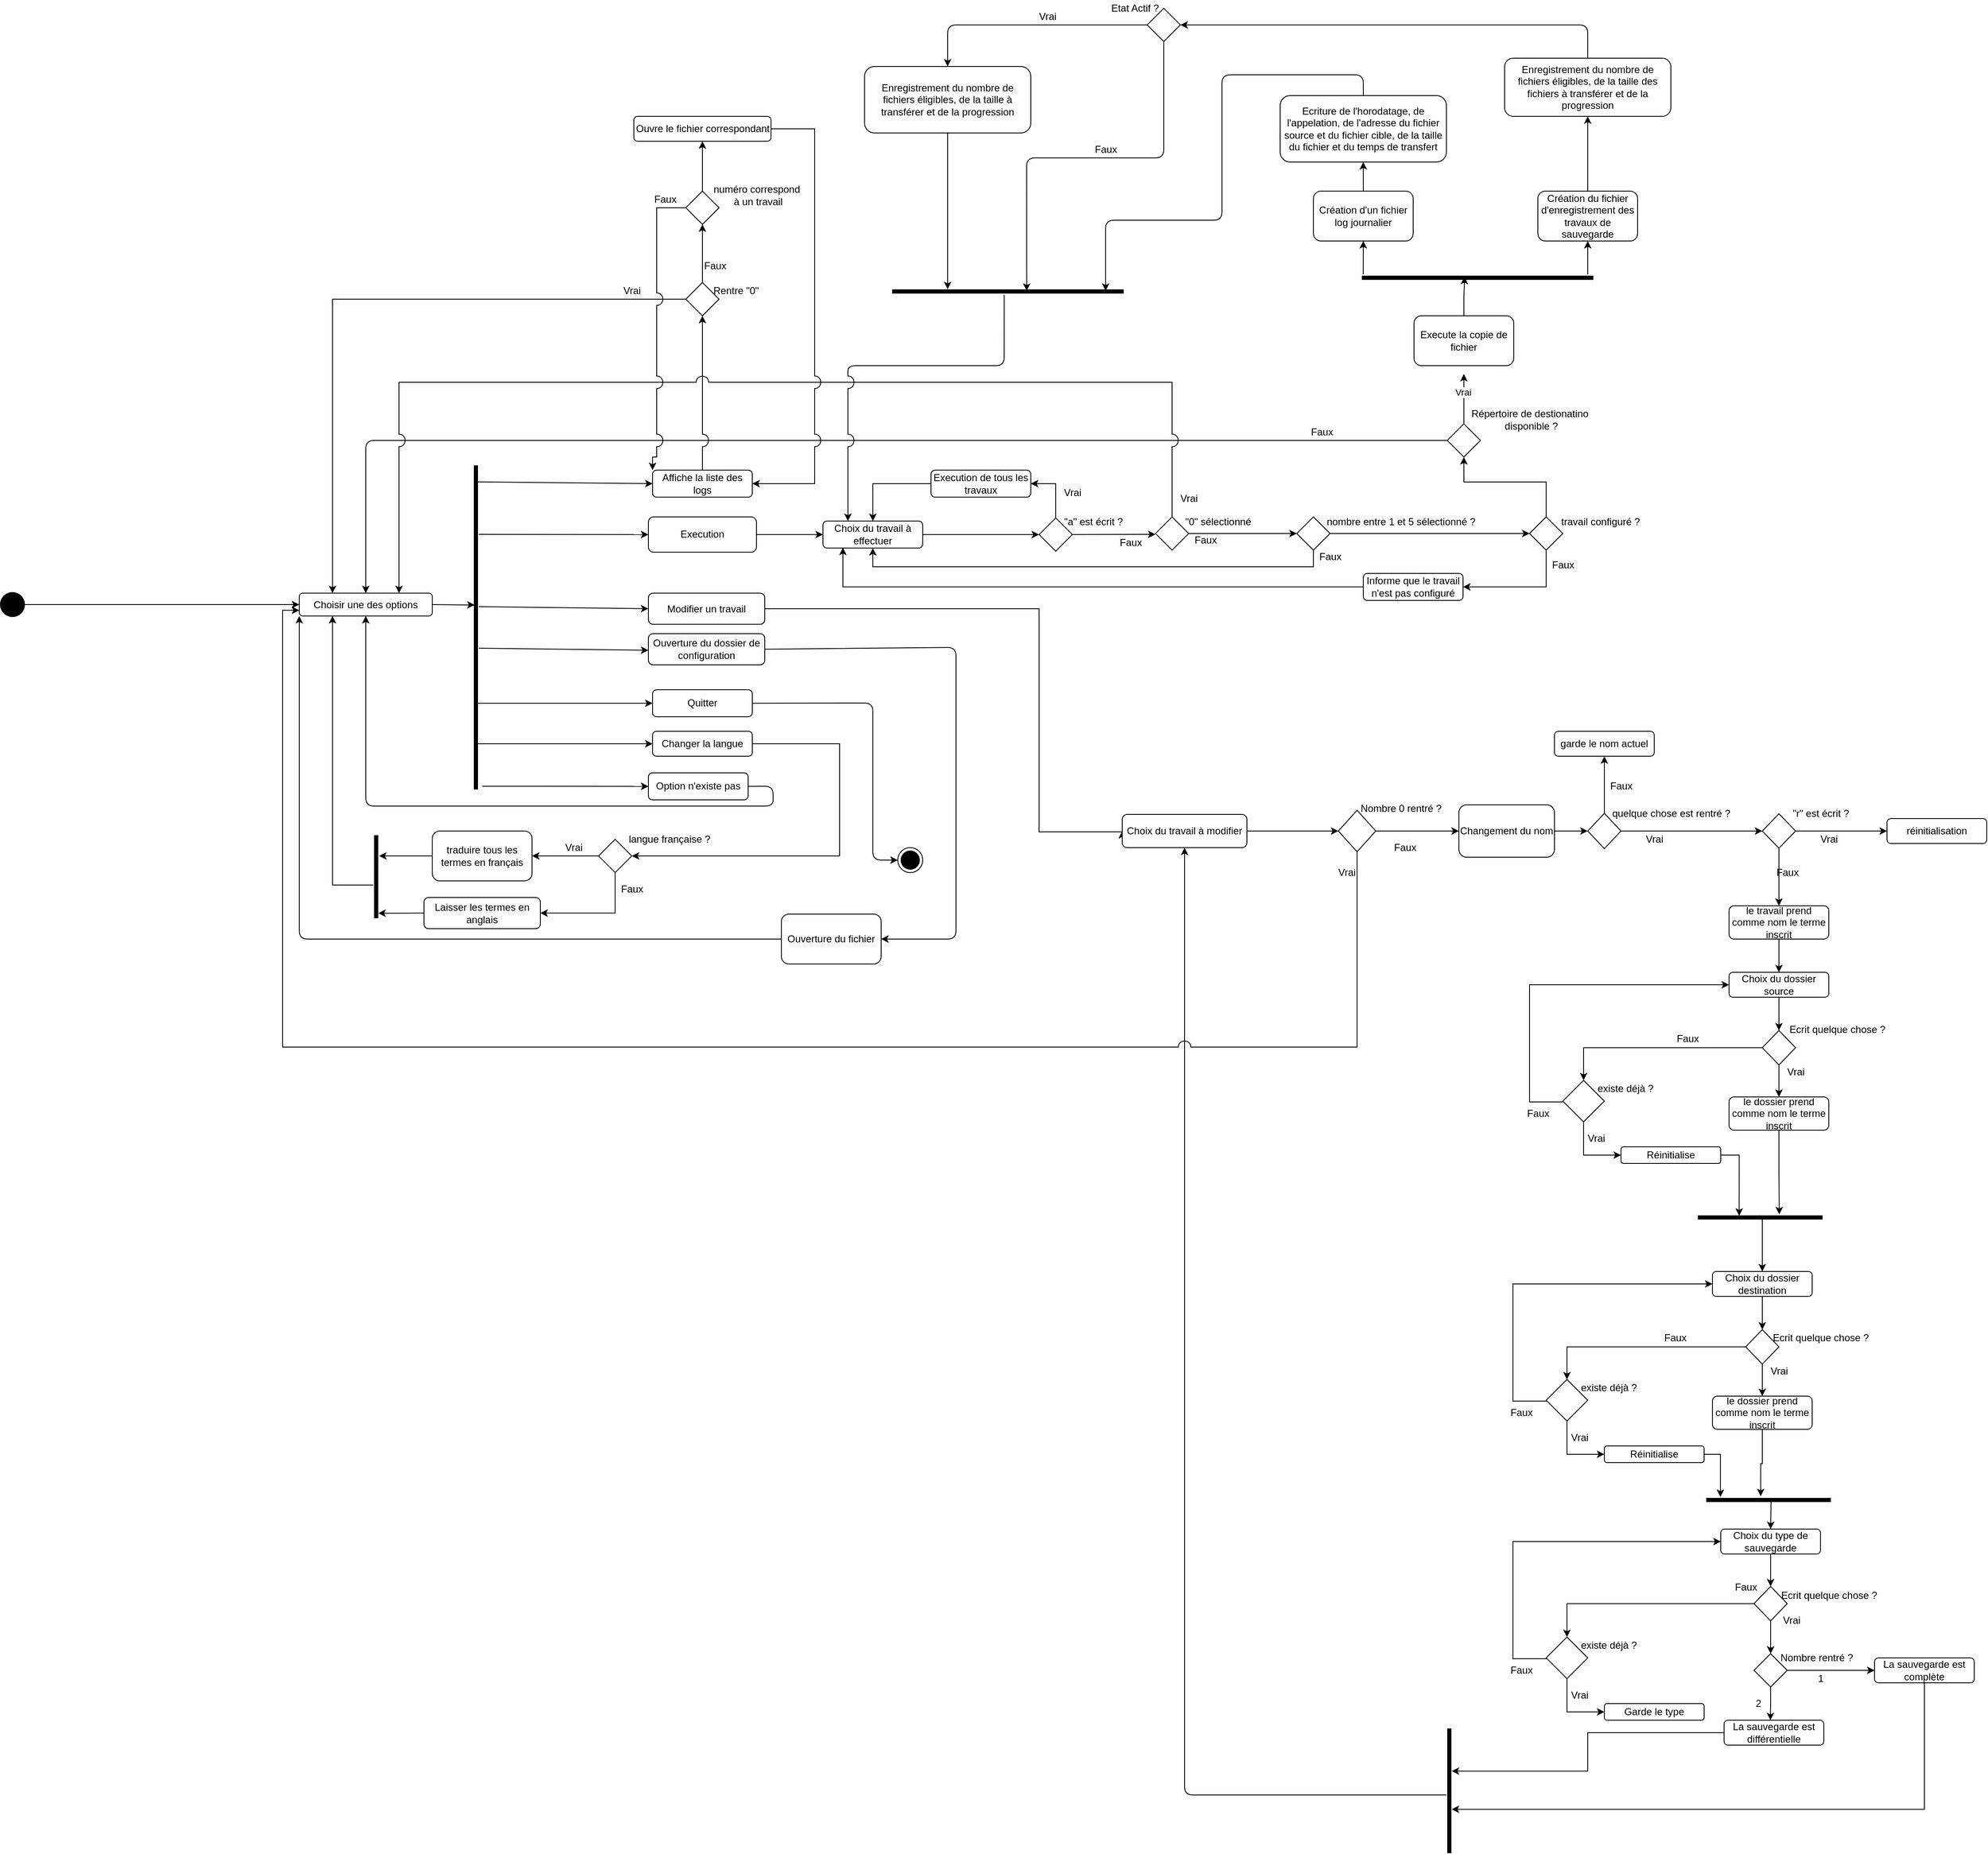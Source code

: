 <mxfile version="13.9.9" type="device"><diagram id="Pqqq1iRG-9QUSBHrZ13n" name="Page-1"><mxGraphModel dx="2249" dy="1983" grid="1" gridSize="10" guides="1" tooltips="1" connect="1" arrows="1" fold="1" page="1" pageScale="1" pageWidth="827" pageHeight="1169" math="0" shadow="0"><root><mxCell id="0"/><mxCell id="1" parent="0"/><mxCell id="pSCI7zslac95Q4Fa9Zxy-1" value="" style="ellipse;fillColor=#000000;strokeColor=none;" parent="1" vertex="1"><mxGeometry x="-540" y="632.5" width="30" height="30" as="geometry"/></mxCell><mxCell id="pSCI7zslac95Q4Fa9Zxy-10" value="" style="endArrow=classic;html=1;entryX=0;entryY=0.5;entryDx=0;entryDy=0;" parent="1" target="pSCI7zslac95Q4Fa9Zxy-12" edge="1"><mxGeometry width="50" height="50" relative="1" as="geometry"><mxPoint x="36" y="563" as="sourcePoint"/><mxPoint x="510" y="605" as="targetPoint"/></mxGeometry></mxCell><mxCell id="pSCI7zslac95Q4Fa9Zxy-11" value="" style="endArrow=classic;html=1;entryX=0;entryY=0.5;entryDx=0;entryDy=0;" parent="1" target="pSCI7zslac95Q4Fa9Zxy-14" edge="1"><mxGeometry width="50" height="50" relative="1" as="geometry"><mxPoint x="36" y="650" as="sourcePoint"/><mxPoint x="507" y="685" as="targetPoint"/></mxGeometry></mxCell><mxCell id="pSCI7zslac95Q4Fa9Zxy-12" value="Execution" style="rounded=1;whiteSpace=wrap;html=1;" parent="1" vertex="1"><mxGeometry x="240" y="542" width="130" height="42.5" as="geometry"/></mxCell><mxCell id="h0o9yH025k7sp3rtmuv4-20" style="edgeStyle=orthogonalEdgeStyle;rounded=0;orthogonalLoop=1;jettySize=auto;html=1;entryX=0;entryY=0.5;entryDx=0;entryDy=0;" parent="1" source="pSCI7zslac95Q4Fa9Zxy-14" target="pSCI7zslac95Q4Fa9Zxy-15" edge="1"><mxGeometry relative="1" as="geometry"><Array as="points"><mxPoint x="710" y="653"/><mxPoint x="710" y="921"/></Array></mxGeometry></mxCell><mxCell id="pSCI7zslac95Q4Fa9Zxy-14" value="Modifier un travail" style="rounded=1;whiteSpace=wrap;html=1;" parent="1" vertex="1"><mxGeometry x="240" y="633.75" width="140" height="37.5" as="geometry"/></mxCell><mxCell id="h0o9yH025k7sp3rtmuv4-125" style="edgeStyle=orthogonalEdgeStyle;rounded=0;orthogonalLoop=1;jettySize=auto;html=1;entryX=0;entryY=0.5;entryDx=0;entryDy=0;" parent="1" source="pSCI7zslac95Q4Fa9Zxy-15" target="h0o9yH025k7sp3rtmuv4-123" edge="1"><mxGeometry relative="1" as="geometry"/></mxCell><mxCell id="pSCI7zslac95Q4Fa9Zxy-15" value="Choix du travail à modifier" style="rounded=1;whiteSpace=wrap;html=1;" parent="1" vertex="1"><mxGeometry x="810" y="900" width="150" height="40" as="geometry"/></mxCell><mxCell id="pSCI7zslac95Q4Fa9Zxy-23" value="" style="rhombus;whiteSpace=wrap;html=1;" parent="1" vertex="1"><mxGeometry x="840" y="-70" width="40" height="40" as="geometry"/></mxCell><mxCell id="pSCI7zslac95Q4Fa9Zxy-25" value="Etat Actif ?" style="text;html=1;align=center;verticalAlign=middle;resizable=0;points=[];autosize=1;" parent="1" vertex="1"><mxGeometry x="790" y="-80" width="70" height="20" as="geometry"/></mxCell><mxCell id="pSCI7zslac95Q4Fa9Zxy-26" value="" style="endArrow=classic;html=1;exitX=0.5;exitY=1;exitDx=0;exitDy=0;entryX=0.352;entryY=0.419;entryDx=0;entryDy=0;entryPerimeter=0;" parent="1" source="pSCI7zslac95Q4Fa9Zxy-23" target="h0o9yH025k7sp3rtmuv4-165" edge="1"><mxGeometry width="50" height="50" relative="1" as="geometry"><mxPoint x="590" y="380" as="sourcePoint"/><mxPoint x="695" y="170" as="targetPoint"/><Array as="points"><mxPoint x="860" y="110"/><mxPoint x="695" y="110"/></Array></mxGeometry></mxCell><mxCell id="pSCI7zslac95Q4Fa9Zxy-28" value="Création du fichier d'enregistrement des travaux de sauvegarde" style="rounded=1;whiteSpace=wrap;html=1;" parent="1" vertex="1"><mxGeometry x="1310" y="150" width="120" height="60" as="geometry"/></mxCell><mxCell id="pSCI7zslac95Q4Fa9Zxy-32" value="Enregistrement du nombre de fichiers éligibles, de la taille des fichiers à transférer et de la progression" style="rounded=1;whiteSpace=wrap;html=1;" parent="1" vertex="1"><mxGeometry x="1270" y="-10" width="200" height="70" as="geometry"/></mxCell><mxCell id="pSCI7zslac95Q4Fa9Zxy-35" value="Création d'un fichier log journalier" style="rounded=1;whiteSpace=wrap;html=1;" parent="1" vertex="1"><mxGeometry x="1040" y="150" width="120" height="60" as="geometry"/></mxCell><mxCell id="pSCI7zslac95Q4Fa9Zxy-37" value="Ecriture de l'horodatage, de l'appelation, de l'adresse du fichier source et du fichier cible, de la taille du fichier et du temps de transfert" style="rounded=1;whiteSpace=wrap;html=1;" parent="1" vertex="1"><mxGeometry x="1000" y="35" width="200" height="80" as="geometry"/></mxCell><mxCell id="rXF3hH0OfseFt2itm7GK-2" value="" style="rhombus;whiteSpace=wrap;html=1;" parent="1" vertex="1"><mxGeometry x="1201" y="430" width="40" height="40" as="geometry"/></mxCell><mxCell id="rXF3hH0OfseFt2itm7GK-3" value="Répertoire de destionatino&lt;br&gt;&amp;nbsp;disponible ?" style="text;html=1;align=center;verticalAlign=middle;resizable=0;points=[];autosize=1;" parent="1" vertex="1"><mxGeometry x="1220" y="410" width="160" height="30" as="geometry"/></mxCell><mxCell id="rXF3hH0OfseFt2itm7GK-4" value="" style="endArrow=classic;html=1;exitX=0.5;exitY=0;exitDx=0;exitDy=0;" parent="1" source="rXF3hH0OfseFt2itm7GK-2" edge="1"><mxGeometry width="50" height="50" relative="1" as="geometry"><mxPoint x="1090" y="380" as="sourcePoint"/><mxPoint x="1221" y="370" as="targetPoint"/><Array as="points"><mxPoint x="1221" y="380"/></Array></mxGeometry></mxCell><mxCell id="rXF3hH0OfseFt2itm7GK-5" value="Vrai&lt;br&gt;" style="edgeLabel;html=1;align=center;verticalAlign=middle;resizable=0;points=[];" parent="rXF3hH0OfseFt2itm7GK-4" vertex="1" connectable="0"><mxGeometry x="-0.096" y="1" relative="1" as="geometry"><mxPoint y="-11" as="offset"/></mxGeometry></mxCell><mxCell id="rXF3hH0OfseFt2itm7GK-6" value="" style="endArrow=classic;html=1;entryX=0.5;entryY=0;entryDx=0;entryDy=0;exitX=0;exitY=0.5;exitDx=0;exitDy=0;" parent="1" source="rXF3hH0OfseFt2itm7GK-2" target="2zeeoTgWEDxm7dNyPJ4--5" edge="1"><mxGeometry width="50" height="50" relative="1" as="geometry"><mxPoint x="1100" y="450" as="sourcePoint"/><mxPoint x="1090" y="270" as="targetPoint"/><Array as="points"><mxPoint x="960" y="450"/><mxPoint x="-100" y="450"/></Array></mxGeometry></mxCell><mxCell id="rXF3hH0OfseFt2itm7GK-8" value="Faux" style="text;html=1;align=center;verticalAlign=middle;resizable=0;points=[];autosize=1;" parent="1" vertex="1"><mxGeometry x="1030" y="430" width="40" height="20" as="geometry"/></mxCell><mxCell id="2zeeoTgWEDxm7dNyPJ4--4" value="" style="html=1;points=[];perimeter=orthogonalPerimeter;fillColor=#000000;strokeColor=none;" parent="1" vertex="1"><mxGeometry x="30" y="480" width="5" height="390" as="geometry"/></mxCell><mxCell id="2zeeoTgWEDxm7dNyPJ4--5" value="Choisir une des options" style="rounded=1;whiteSpace=wrap;html=1;" parent="1" vertex="1"><mxGeometry x="-180" y="633.75" width="160" height="27.5" as="geometry"/></mxCell><mxCell id="2zeeoTgWEDxm7dNyPJ4--6" value="" style="endArrow=classic;html=1;exitX=1;exitY=0.5;exitDx=0;exitDy=0;entryX=0;entryY=0.5;entryDx=0;entryDy=0;" parent="1" source="pSCI7zslac95Q4Fa9Zxy-1" target="2zeeoTgWEDxm7dNyPJ4--5" edge="1"><mxGeometry width="50" height="50" relative="1" as="geometry"><mxPoint x="-310.0" y="647.5" as="sourcePoint"/><mxPoint x="-420" y="657.5" as="targetPoint"/><Array as="points"/></mxGeometry></mxCell><mxCell id="2zeeoTgWEDxm7dNyPJ4--9" value="" style="endArrow=classic;html=1;exitX=1;exitY=0.5;exitDx=0;exitDy=0;" parent="1" source="2zeeoTgWEDxm7dNyPJ4--5" edge="1"><mxGeometry width="50" height="50" relative="1" as="geometry"><mxPoint x="-300" y="657.5" as="sourcePoint"/><mxPoint x="31" y="648" as="targetPoint"/><Array as="points"/></mxGeometry></mxCell><mxCell id="h0o9yH025k7sp3rtmuv4-9" style="edgeStyle=orthogonalEdgeStyle;rounded=0;orthogonalLoop=1;jettySize=auto;html=1;entryX=1;entryY=0.5;entryDx=0;entryDy=0;" parent="1" source="2zeeoTgWEDxm7dNyPJ4--10" target="h0o9yH025k7sp3rtmuv4-12" edge="1"><mxGeometry relative="1" as="geometry"><mxPoint x="460" y="940" as="targetPoint"/><Array as="points"><mxPoint x="470" y="815"/><mxPoint x="470" y="950"/></Array></mxGeometry></mxCell><mxCell id="2zeeoTgWEDxm7dNyPJ4--10" value="Changer la langue" style="rounded=1;whiteSpace=wrap;html=1;" parent="1" vertex="1"><mxGeometry x="245" y="800" width="120" height="30" as="geometry"/></mxCell><mxCell id="2zeeoTgWEDxm7dNyPJ4--11" value="" style="endArrow=classic;html=1;entryX=0;entryY=0.5;entryDx=0;entryDy=0;" parent="1" source="2zeeoTgWEDxm7dNyPJ4--4" target="2zeeoTgWEDxm7dNyPJ4--10" edge="1"><mxGeometry width="50" height="50" relative="1" as="geometry"><mxPoint x="36" y="759.5" as="sourcePoint"/><mxPoint x="260" y="759.5" as="targetPoint"/></mxGeometry></mxCell><mxCell id="2zeeoTgWEDxm7dNyPJ4--12" value="" style="ellipse;html=1;shape=endState;fillColor=#000000;strokeColor=#000000;" parent="1" vertex="1"><mxGeometry x="540" y="940" width="30" height="30" as="geometry"/></mxCell><mxCell id="h0o9yH025k7sp3rtmuv4-168" style="edgeStyle=orthogonalEdgeStyle;rounded=0;jumpStyle=arc;jumpSize=15;orthogonalLoop=1;jettySize=auto;html=1;entryX=0.5;entryY=1;entryDx=0;entryDy=0;" parent="1" source="2zeeoTgWEDxm7dNyPJ4--14" target="h0o9yH025k7sp3rtmuv4-169" edge="1"><mxGeometry relative="1" as="geometry"><mxPoint x="305" y="330" as="targetPoint"/></mxGeometry></mxCell><mxCell id="2zeeoTgWEDxm7dNyPJ4--14" value="Affiche la liste des logs" style="rounded=1;whiteSpace=wrap;html=1;" parent="1" vertex="1"><mxGeometry x="245" y="485.75" width="120" height="32.5" as="geometry"/></mxCell><mxCell id="2zeeoTgWEDxm7dNyPJ4--15" value="" style="endArrow=classic;html=1;exitX=1;exitY=0.051;exitDx=0;exitDy=0;exitPerimeter=0;entryX=0;entryY=0.5;entryDx=0;entryDy=0;" parent="1" source="2zeeoTgWEDxm7dNyPJ4--4" target="2zeeoTgWEDxm7dNyPJ4--14" edge="1"><mxGeometry width="50" height="50" relative="1" as="geometry"><mxPoint x="60" y="480" as="sourcePoint"/><mxPoint x="250" y="506" as="targetPoint"/></mxGeometry></mxCell><mxCell id="2zeeoTgWEDxm7dNyPJ4--16" value="Quitter" style="rounded=1;whiteSpace=wrap;html=1;" parent="1" vertex="1"><mxGeometry x="245" y="750" width="120" height="32.5" as="geometry"/></mxCell><mxCell id="2zeeoTgWEDxm7dNyPJ4--17" value="" style="endArrow=classic;html=1;entryX=0;entryY=0.5;entryDx=0;entryDy=0;" parent="1" source="2zeeoTgWEDxm7dNyPJ4--4" target="2zeeoTgWEDxm7dNyPJ4--16" edge="1"><mxGeometry width="50" height="50" relative="1" as="geometry"><mxPoint x="46" y="660" as="sourcePoint"/><mxPoint x="245" y="668.75" as="targetPoint"/></mxGeometry></mxCell><mxCell id="ECWKXX1cyewEBqcnCBlq-2" value="" style="endArrow=classic;html=1;exitX=1;exitY=0.5;exitDx=0;exitDy=0;entryX=0;entryY=0.5;entryDx=0;entryDy=0;" parent="1" source="pSCI7zslac95Q4Fa9Zxy-12" target="h0o9yH025k7sp3rtmuv4-137" edge="1"><mxGeometry width="50" height="50" relative="1" as="geometry"><mxPoint x="550" y="600" as="sourcePoint"/><mxPoint x="440" y="562" as="targetPoint"/></mxGeometry></mxCell><mxCell id="ECWKXX1cyewEBqcnCBlq-8" value="" style="endArrow=classic;html=1;exitX=1;exitY=0.5;exitDx=0;exitDy=0;" parent="1" source="Z3g2OC04NOFplPZjzpFf-1" edge="1"><mxGeometry width="50" height="50" relative="1" as="geometry"><mxPoint x="580" y="615" as="sourcePoint"/><mxPoint x="850" y="563" as="targetPoint"/><Array as="points"><mxPoint x="840" y="563"/></Array></mxGeometry></mxCell><mxCell id="ECWKXX1cyewEBqcnCBlq-16" value="" style="endArrow=classic;html=1;exitX=1;exitY=0.5;exitDx=0;exitDy=0;" parent="1" source="2zeeoTgWEDxm7dNyPJ4--16" edge="1"><mxGeometry width="50" height="50" relative="1" as="geometry"><mxPoint x="380" y="805" as="sourcePoint"/><mxPoint x="540" y="955" as="targetPoint"/><Array as="points"><mxPoint x="510" y="766"/><mxPoint x="510" y="920"/><mxPoint x="510" y="955"/></Array></mxGeometry></mxCell><mxCell id="h0o9yH025k7sp3rtmuv4-140" style="edgeStyle=orthogonalEdgeStyle;rounded=0;jumpStyle=arc;jumpSize=15;orthogonalLoop=1;jettySize=auto;html=1;entryX=1;entryY=0.5;entryDx=0;entryDy=0;" parent="1" source="Z3g2OC04NOFplPZjzpFf-1" target="h0o9yH025k7sp3rtmuv4-139" edge="1"><mxGeometry relative="1" as="geometry"><Array as="points"><mxPoint x="730" y="502"/></Array></mxGeometry></mxCell><mxCell id="Z3g2OC04NOFplPZjzpFf-1" value="" style="rhombus;whiteSpace=wrap;html=1;" parent="1" vertex="1"><mxGeometry x="710" y="543.25" width="40" height="40" as="geometry"/></mxCell><mxCell id="Z3g2OC04NOFplPZjzpFf-3" value="&lt;span&gt;&quot;a&quot; est écrit ?&lt;/span&gt;" style="text;html=1;align=center;verticalAlign=middle;resizable=0;points=[];autosize=1;" parent="1" vertex="1"><mxGeometry x="730" y="538.25" width="90" height="20" as="geometry"/></mxCell><mxCell id="Z3g2OC04NOFplPZjzpFf-4" value="Vrai" style="text;html=1;align=center;verticalAlign=middle;resizable=0;points=[];autosize=1;" parent="1" vertex="1"><mxGeometry x="730" y="502.5" width="40" height="20" as="geometry"/></mxCell><mxCell id="Z3g2OC04NOFplPZjzpFf-5" value="Faux" style="text;html=1;align=center;verticalAlign=middle;resizable=0;points=[];autosize=1;" parent="1" vertex="1"><mxGeometry x="800" y="563.25" width="40" height="20" as="geometry"/></mxCell><mxCell id="Z3g2OC04NOFplPZjzpFf-6" value="" style="html=1;points=[];perimeter=orthogonalPerimeter;fillColor=#000000;strokeColor=none;rotation=90;" parent="1" vertex="1"><mxGeometry x="1235" y="115" width="5" height="278.52" as="geometry"/></mxCell><mxCell id="Z3g2OC04NOFplPZjzpFf-7" value="" style="endArrow=classic;html=1;entryX=0.5;entryY=1;entryDx=0;entryDy=0;exitX=-0.301;exitY=0.994;exitDx=0;exitDy=0;exitPerimeter=0;" parent="1" source="Z3g2OC04NOFplPZjzpFf-6" target="pSCI7zslac95Q4Fa9Zxy-35" edge="1"><mxGeometry width="50" height="50" relative="1" as="geometry"><mxPoint x="1059" y="344" as="sourcePoint"/><mxPoint x="1281" y="164.5" as="targetPoint"/><Array as="points"/></mxGeometry></mxCell><mxCell id="Z3g2OC04NOFplPZjzpFf-9" value="" style="endArrow=classic;html=1;entryX=0.5;entryY=1;entryDx=0;entryDy=0;exitX=0.5;exitY=0;exitDx=0;exitDy=0;" parent="1" source="pSCI7zslac95Q4Fa9Zxy-35" target="pSCI7zslac95Q4Fa9Zxy-37" edge="1"><mxGeometry width="50" height="50" relative="1" as="geometry"><mxPoint x="1186.025" y="190" as="sourcePoint"/><mxPoint x="1186" y="110" as="targetPoint"/><Array as="points"/></mxGeometry></mxCell><mxCell id="Z3g2OC04NOFplPZjzpFf-10" value="" style="endArrow=classic;html=1;entryX=0.5;entryY=1;entryDx=0;entryDy=0;" parent="1" target="pSCI7zslac95Q4Fa9Zxy-28" edge="1"><mxGeometry width="50" height="50" relative="1" as="geometry"><mxPoint x="1370" y="250" as="sourcePoint"/><mxPoint x="1381.63" y="230" as="targetPoint"/><Array as="points"/></mxGeometry></mxCell><mxCell id="Z3g2OC04NOFplPZjzpFf-11" value="" style="endArrow=classic;html=1;exitX=0.5;exitY=0;exitDx=0;exitDy=0;entryX=0.5;entryY=1;entryDx=0;entryDy=0;" parent="1" source="pSCI7zslac95Q4Fa9Zxy-28" target="pSCI7zslac95Q4Fa9Zxy-32" edge="1"><mxGeometry width="50" height="50" relative="1" as="geometry"><mxPoint x="1220" y="280" as="sourcePoint"/><mxPoint x="1270" y="230" as="targetPoint"/></mxGeometry></mxCell><mxCell id="Z3g2OC04NOFplPZjzpFf-13" value="" style="endArrow=classic;html=1;exitX=0.5;exitY=0;exitDx=0;exitDy=0;entryX=1;entryY=0.5;entryDx=0;entryDy=0;" parent="1" source="pSCI7zslac95Q4Fa9Zxy-32" target="pSCI7zslac95Q4Fa9Zxy-23" edge="1"><mxGeometry width="50" height="50" relative="1" as="geometry"><mxPoint x="860" y="-5" as="sourcePoint"/><mxPoint x="860" y="-95" as="targetPoint"/><Array as="points"><mxPoint x="1370" y="-50"/></Array></mxGeometry></mxCell><mxCell id="Z3g2OC04NOFplPZjzpFf-14" value="" style="endArrow=classic;html=1;exitX=0;exitY=0.5;exitDx=0;exitDy=0;entryX=0.5;entryY=0;entryDx=0;entryDy=0;" parent="1" source="pSCI7zslac95Q4Fa9Zxy-23" target="Z3g2OC04NOFplPZjzpFf-15" edge="1"><mxGeometry width="50" height="50" relative="1" as="geometry"><mxPoint x="590" y="30" as="sourcePoint"/><mxPoint x="590" y="30" as="targetPoint"/><Array as="points"><mxPoint x="600" y="-50"/></Array></mxGeometry></mxCell><mxCell id="Z3g2OC04NOFplPZjzpFf-15" value="Enregistrement du nombre de fichiers éligibles, de la taille à transférer et de la progression" style="rounded=1;whiteSpace=wrap;html=1;" parent="1" vertex="1"><mxGeometry x="500" width="200" height="80" as="geometry"/></mxCell><mxCell id="Z3g2OC04NOFplPZjzpFf-18" value="Vrai" style="text;html=1;align=center;verticalAlign=middle;resizable=0;points=[];autosize=1;" parent="1" vertex="1"><mxGeometry x="700" y="-70" width="40" height="20" as="geometry"/></mxCell><mxCell id="Z3g2OC04NOFplPZjzpFf-19" value="Faux" style="text;html=1;align=center;verticalAlign=middle;resizable=0;points=[];autosize=1;" parent="1" vertex="1"><mxGeometry x="770" y="90" width="40" height="20" as="geometry"/></mxCell><mxCell id="Z3g2OC04NOFplPZjzpFf-20" value="" style="endArrow=classic;html=1;entryX=0.352;entryY=0.078;entryDx=0;entryDy=0;exitX=0.5;exitY=0;exitDx=0;exitDy=0;entryPerimeter=0;" parent="1" source="pSCI7zslac95Q4Fa9Zxy-37" target="h0o9yH025k7sp3rtmuv4-165" edge="1"><mxGeometry width="50" height="50" relative="1" as="geometry"><mxPoint x="830" y="215" as="sourcePoint"/><mxPoint x="710" y="185" as="targetPoint"/><Array as="points"><mxPoint x="1100" y="10"/><mxPoint x="930" y="10"/><mxPoint x="930" y="185"/><mxPoint x="790" y="185"/></Array></mxGeometry></mxCell><mxCell id="Z3g2OC04NOFplPZjzpFf-21" value="" style="endArrow=classic;html=1;exitX=0.5;exitY=1;exitDx=0;exitDy=0;" parent="1" source="Z3g2OC04NOFplPZjzpFf-15" edge="1"><mxGeometry width="50" height="50" relative="1" as="geometry"><mxPoint x="660" y="280" as="sourcePoint"/><mxPoint x="600" y="268" as="targetPoint"/><Array as="points"/></mxGeometry></mxCell><mxCell id="h0o9yH025k7sp3rtmuv4-1" value="Ouverture du fichier" style="rounded=1;whiteSpace=wrap;html=1;" parent="1" vertex="1"><mxGeometry x="400" y="1020" width="120" height="60" as="geometry"/></mxCell><mxCell id="h0o9yH025k7sp3rtmuv4-2" value="" style="endArrow=classic;html=1;entryX=1;entryY=0.5;entryDx=0;entryDy=0;exitX=1;exitY=0.5;exitDx=0;exitDy=0;" parent="1" source="h0o9yH025k7sp3rtmuv4-4" target="h0o9yH025k7sp3rtmuv4-1" edge="1"><mxGeometry width="50" height="50" relative="1" as="geometry"><mxPoint x="460" y="699" as="sourcePoint"/><mxPoint x="250" y="662.5" as="targetPoint"/><Array as="points"><mxPoint x="610" y="699"/><mxPoint x="610" y="1050"/></Array></mxGeometry></mxCell><mxCell id="h0o9yH025k7sp3rtmuv4-3" value="" style="endArrow=classic;html=1;entryX=0;entryY=1;entryDx=0;entryDy=0;exitX=0;exitY=0.5;exitDx=0;exitDy=0;" parent="1" source="h0o9yH025k7sp3rtmuv4-1" target="2zeeoTgWEDxm7dNyPJ4--5" edge="1"><mxGeometry width="50" height="50" relative="1" as="geometry"><mxPoint x="-60" y="1020.82" as="sourcePoint"/><mxPoint x="155" y="1020" as="targetPoint"/><Array as="points"><mxPoint x="350" y="1050"/><mxPoint x="-180" y="1050"/></Array></mxGeometry></mxCell><mxCell id="h0o9yH025k7sp3rtmuv4-4" value="Ouverture du dossier de configuration" style="rounded=1;whiteSpace=wrap;html=1;" parent="1" vertex="1"><mxGeometry x="240" y="682.5" width="140" height="37.5" as="geometry"/></mxCell><mxCell id="h0o9yH025k7sp3rtmuv4-5" value="" style="endArrow=classic;html=1;entryX=0;entryY=0.5;entryDx=0;entryDy=0;" parent="1" edge="1"><mxGeometry width="50" height="50" relative="1" as="geometry"><mxPoint x="36" y="700" as="sourcePoint"/><mxPoint x="240" y="702.5" as="targetPoint"/></mxGeometry></mxCell><mxCell id="h0o9yH025k7sp3rtmuv4-6" value="" style="endArrow=classic;html=1;entryX=0;entryY=0.5;entryDx=0;entryDy=0;exitX=2;exitY=0.99;exitDx=0;exitDy=0;exitPerimeter=0;" parent="1" source="2zeeoTgWEDxm7dNyPJ4--4" target="h0o9yH025k7sp3rtmuv4-7" edge="1"><mxGeometry width="50" height="50" relative="1" as="geometry"><mxPoint y="870" as="sourcePoint"/><mxPoint x="215" y="870" as="targetPoint"/></mxGeometry></mxCell><mxCell id="h0o9yH025k7sp3rtmuv4-7" value="Option n'existe pas" style="rounded=1;whiteSpace=wrap;html=1;" parent="1" vertex="1"><mxGeometry x="240" y="850" width="120" height="32.5" as="geometry"/></mxCell><mxCell id="h0o9yH025k7sp3rtmuv4-8" value="" style="endArrow=classic;html=1;exitX=1;exitY=0.5;exitDx=0;exitDy=0;entryX=0.5;entryY=1;entryDx=0;entryDy=0;" parent="1" source="h0o9yH025k7sp3rtmuv4-7" target="2zeeoTgWEDxm7dNyPJ4--5" edge="1"><mxGeometry width="50" height="50" relative="1" as="geometry"><mxPoint x="20" y="830" as="sourcePoint"/><mxPoint x="70" y="780" as="targetPoint"/><Array as="points"><mxPoint x="390" y="866"/><mxPoint x="390" y="890"/><mxPoint x="-100" y="890"/></Array></mxGeometry></mxCell><mxCell id="h0o9yH025k7sp3rtmuv4-15" style="edgeStyle=orthogonalEdgeStyle;rounded=0;orthogonalLoop=1;jettySize=auto;html=1;entryX=1;entryY=0.5;entryDx=0;entryDy=0;" parent="1" source="h0o9yH025k7sp3rtmuv4-12" target="h0o9yH025k7sp3rtmuv4-14" edge="1"><mxGeometry relative="1" as="geometry"/></mxCell><mxCell id="h0o9yH025k7sp3rtmuv4-17" style="edgeStyle=orthogonalEdgeStyle;rounded=0;orthogonalLoop=1;jettySize=auto;html=1;entryX=1;entryY=0.5;entryDx=0;entryDy=0;" parent="1" source="h0o9yH025k7sp3rtmuv4-12" target="h0o9yH025k7sp3rtmuv4-16" edge="1"><mxGeometry relative="1" as="geometry"><Array as="points"><mxPoint x="200" y="1019"/></Array></mxGeometry></mxCell><mxCell id="h0o9yH025k7sp3rtmuv4-12" value="" style="rhombus;whiteSpace=wrap;html=1;" parent="1" vertex="1"><mxGeometry x="180" y="930" width="40" height="40" as="geometry"/></mxCell><mxCell id="h0o9yH025k7sp3rtmuv4-13" value="langue française ?" style="text;html=1;align=center;verticalAlign=middle;resizable=0;points=[];autosize=1;" parent="1" vertex="1"><mxGeometry x="210" y="920" width="110" height="20" as="geometry"/></mxCell><mxCell id="h0o9yH025k7sp3rtmuv4-135" style="edgeStyle=orthogonalEdgeStyle;rounded=0;jumpStyle=arc;jumpSize=15;orthogonalLoop=1;jettySize=auto;html=1;entryX=-0.2;entryY=0.75;entryDx=0;entryDy=0;entryPerimeter=0;" parent="1" source="h0o9yH025k7sp3rtmuv4-14" target="h0o9yH025k7sp3rtmuv4-131" edge="1"><mxGeometry relative="1" as="geometry"/></mxCell><mxCell id="h0o9yH025k7sp3rtmuv4-14" value="traduire tous les termes en français" style="rounded=1;whiteSpace=wrap;html=1;" parent="1" vertex="1"><mxGeometry x="-20" y="920" width="120" height="60" as="geometry"/></mxCell><mxCell id="h0o9yH025k7sp3rtmuv4-134" style="edgeStyle=orthogonalEdgeStyle;rounded=0;jumpStyle=arc;jumpSize=15;orthogonalLoop=1;jettySize=auto;html=1;entryX=0;entryY=0.06;entryDx=0;entryDy=0;entryPerimeter=0;" parent="1" source="h0o9yH025k7sp3rtmuv4-16" target="h0o9yH025k7sp3rtmuv4-131" edge="1"><mxGeometry relative="1" as="geometry"/></mxCell><mxCell id="h0o9yH025k7sp3rtmuv4-16" value="Laisser les termes en anglais" style="rounded=1;whiteSpace=wrap;html=1;" parent="1" vertex="1"><mxGeometry x="-30" y="1000" width="140" height="37.5" as="geometry"/></mxCell><mxCell id="h0o9yH025k7sp3rtmuv4-22" value="Changement du nom" style="rounded=1;whiteSpace=wrap;html=1;" parent="1" vertex="1"><mxGeometry x="1215" y="888.5" width="115" height="63" as="geometry"/></mxCell><mxCell id="h0o9yH025k7sp3rtmuv4-28" style="edgeStyle=orthogonalEdgeStyle;rounded=0;orthogonalLoop=1;jettySize=auto;html=1;" parent="1" source="h0o9yH025k7sp3rtmuv4-24" target="h0o9yH025k7sp3rtmuv4-25" edge="1"><mxGeometry relative="1" as="geometry"/></mxCell><mxCell id="h0o9yH025k7sp3rtmuv4-29" style="edgeStyle=orthogonalEdgeStyle;rounded=0;orthogonalLoop=1;jettySize=auto;html=1;" parent="1" source="h0o9yH025k7sp3rtmuv4-24" edge="1"><mxGeometry relative="1" as="geometry"><mxPoint x="1390" y="830" as="targetPoint"/></mxGeometry></mxCell><mxCell id="h0o9yH025k7sp3rtmuv4-24" value="" style="rhombus;whiteSpace=wrap;html=1;" parent="1" vertex="1"><mxGeometry x="1370" y="898.75" width="40" height="42.5" as="geometry"/></mxCell><mxCell id="h0o9yH025k7sp3rtmuv4-34" style="edgeStyle=orthogonalEdgeStyle;rounded=0;orthogonalLoop=1;jettySize=auto;html=1;entryX=0.5;entryY=0;entryDx=0;entryDy=0;" parent="1" source="h0o9yH025k7sp3rtmuv4-25" target="h0o9yH025k7sp3rtmuv4-39" edge="1"><mxGeometry relative="1" as="geometry"><mxPoint x="1600" y="830" as="targetPoint"/></mxGeometry></mxCell><mxCell id="h0o9yH025k7sp3rtmuv4-35" style="edgeStyle=orthogonalEdgeStyle;rounded=0;orthogonalLoop=1;jettySize=auto;html=1;entryX=0;entryY=0.5;entryDx=0;entryDy=0;" parent="1" source="h0o9yH025k7sp3rtmuv4-25" target="h0o9yH025k7sp3rtmuv4-36" edge="1"><mxGeometry relative="1" as="geometry"><mxPoint x="1740" y="920" as="targetPoint"/></mxGeometry></mxCell><mxCell id="h0o9yH025k7sp3rtmuv4-25" value="" style="rhombus;whiteSpace=wrap;html=1;" parent="1" vertex="1"><mxGeometry x="1580" y="899.25" width="40" height="41.5" as="geometry"/></mxCell><mxCell id="h0o9yH025k7sp3rtmuv4-26" value="" style="endArrow=classic;html=1;exitX=1;exitY=0.5;exitDx=0;exitDy=0;" parent="1" source="h0o9yH025k7sp3rtmuv4-22" target="h0o9yH025k7sp3rtmuv4-24" edge="1"><mxGeometry width="50" height="50" relative="1" as="geometry"><mxPoint x="1150" y="800" as="sourcePoint"/><mxPoint x="1200" y="750" as="targetPoint"/></mxGeometry></mxCell><mxCell id="h0o9yH025k7sp3rtmuv4-27" value="quelque chose est rentré ?" style="text;html=1;align=center;verticalAlign=middle;resizable=0;points=[];autosize=1;" parent="1" vertex="1"><mxGeometry x="1390" y="888.5" width="160" height="20" as="geometry"/></mxCell><mxCell id="h0o9yH025k7sp3rtmuv4-30" value="garde le nom actuel" style="rounded=1;whiteSpace=wrap;html=1;" parent="1" vertex="1"><mxGeometry x="1330" y="800" width="120" height="30" as="geometry"/></mxCell><mxCell id="h0o9yH025k7sp3rtmuv4-31" value="Vrai" style="text;html=1;align=center;verticalAlign=middle;resizable=0;points=[];autosize=1;" parent="1" vertex="1"><mxGeometry x="1430" y="920" width="40" height="20" as="geometry"/></mxCell><mxCell id="h0o9yH025k7sp3rtmuv4-32" value="Faux" style="text;html=1;align=center;verticalAlign=middle;resizable=0;points=[];autosize=1;" parent="1" vertex="1"><mxGeometry x="1390" y="856.25" width="40" height="20" as="geometry"/></mxCell><mxCell id="h0o9yH025k7sp3rtmuv4-33" value="&quot;r&quot; est écrit ?" style="text;html=1;align=center;verticalAlign=middle;resizable=0;points=[];autosize=1;" parent="1" vertex="1"><mxGeometry x="1610" y="888.5" width="80" height="20" as="geometry"/></mxCell><mxCell id="h0o9yH025k7sp3rtmuv4-36" value="réinitialisation" style="rounded=1;whiteSpace=wrap;html=1;" parent="1" vertex="1"><mxGeometry x="1730" y="905" width="120" height="30" as="geometry"/></mxCell><mxCell id="h0o9yH025k7sp3rtmuv4-37" value="Vrai" style="text;html=1;align=center;verticalAlign=middle;resizable=0;points=[];autosize=1;" parent="1" vertex="1"><mxGeometry x="1640" y="920" width="40" height="20" as="geometry"/></mxCell><mxCell id="h0o9yH025k7sp3rtmuv4-39" value="le travail prend comme nom le terme inscrit" style="rounded=1;whiteSpace=wrap;html=1;" parent="1" vertex="1"><mxGeometry x="1540" y="1010" width="120" height="40" as="geometry"/></mxCell><mxCell id="h0o9yH025k7sp3rtmuv4-40" value="Faux" style="text;html=1;align=center;verticalAlign=middle;resizable=0;points=[];autosize=1;" parent="1" vertex="1"><mxGeometry x="1590" y="960" width="40" height="20" as="geometry"/></mxCell><mxCell id="h0o9yH025k7sp3rtmuv4-41" style="edgeStyle=orthogonalEdgeStyle;rounded=0;orthogonalLoop=1;jettySize=auto;html=1;exitX=0.5;exitY=1;exitDx=0;exitDy=0;entryX=0.5;entryY=0;entryDx=0;entryDy=0;" parent="1" source="h0o9yH025k7sp3rtmuv4-39" target="h0o9yH025k7sp3rtmuv4-42" edge="1"><mxGeometry relative="1" as="geometry"><mxPoint x="1600" y="1130" as="targetPoint"/><mxPoint x="1400" y="908.75" as="sourcePoint"/><Array as="points"/></mxGeometry></mxCell><mxCell id="h0o9yH025k7sp3rtmuv4-42" value="Choix du dossier source" style="rounded=1;whiteSpace=wrap;html=1;" parent="1" vertex="1"><mxGeometry x="1540" y="1090" width="120" height="30" as="geometry"/></mxCell><mxCell id="h0o9yH025k7sp3rtmuv4-56" style="edgeStyle=orthogonalEdgeStyle;rounded=0;orthogonalLoop=1;jettySize=auto;html=1;entryX=0.5;entryY=0;entryDx=0;entryDy=0;" parent="1" source="h0o9yH025k7sp3rtmuv4-43" target="h0o9yH025k7sp3rtmuv4-55" edge="1"><mxGeometry relative="1" as="geometry"/></mxCell><mxCell id="h0o9yH025k7sp3rtmuv4-43" value="" style="rhombus;whiteSpace=wrap;html=1;" parent="1" vertex="1"><mxGeometry x="1580" y="1160" width="40" height="41.5" as="geometry"/></mxCell><mxCell id="h0o9yH025k7sp3rtmuv4-44" value="" style="endArrow=classic;html=1;exitX=0.5;exitY=1;exitDx=0;exitDy=0;entryX=0.5;entryY=0;entryDx=0;entryDy=0;" parent="1" source="h0o9yH025k7sp3rtmuv4-42" target="h0o9yH025k7sp3rtmuv4-43" edge="1"><mxGeometry width="50" height="50" relative="1" as="geometry"><mxPoint x="1230" y="970" as="sourcePoint"/><mxPoint x="1280" y="920" as="targetPoint"/></mxGeometry></mxCell><mxCell id="h0o9yH025k7sp3rtmuv4-54" style="edgeStyle=orthogonalEdgeStyle;rounded=0;orthogonalLoop=1;jettySize=auto;html=1;entryX=0.5;entryY=0;entryDx=0;entryDy=0;exitX=0;exitY=0.5;exitDx=0;exitDy=0;" parent="1" source="h0o9yH025k7sp3rtmuv4-43" target="h0o9yH025k7sp3rtmuv4-46" edge="1"><mxGeometry relative="1" as="geometry"><mxPoint x="1440" y="1179.75" as="sourcePoint"/></mxGeometry></mxCell><mxCell id="h0o9yH025k7sp3rtmuv4-48" style="edgeStyle=orthogonalEdgeStyle;rounded=0;orthogonalLoop=1;jettySize=auto;html=1;entryX=0;entryY=0.5;entryDx=0;entryDy=0;" parent="1" source="h0o9yH025k7sp3rtmuv4-46" target="h0o9yH025k7sp3rtmuv4-42" edge="1"><mxGeometry relative="1" as="geometry"><Array as="points"><mxPoint x="1300" y="1246"/><mxPoint x="1300" y="1105"/></Array></mxGeometry></mxCell><mxCell id="h0o9yH025k7sp3rtmuv4-51" style="edgeStyle=orthogonalEdgeStyle;rounded=0;orthogonalLoop=1;jettySize=auto;html=1;entryX=0;entryY=0.5;entryDx=0;entryDy=0;" parent="1" source="h0o9yH025k7sp3rtmuv4-46" target="h0o9yH025k7sp3rtmuv4-50" edge="1"><mxGeometry relative="1" as="geometry"><Array as="points"><mxPoint x="1365" y="1310"/></Array></mxGeometry></mxCell><mxCell id="h0o9yH025k7sp3rtmuv4-46" value="" style="rhombus;whiteSpace=wrap;html=1;" parent="1" vertex="1"><mxGeometry x="1340" y="1220" width="50" height="50" as="geometry"/></mxCell><mxCell id="h0o9yH025k7sp3rtmuv4-47" value="existe déjà ?" style="text;html=1;align=center;verticalAlign=middle;resizable=0;points=[];autosize=1;" parent="1" vertex="1"><mxGeometry x="1375" y="1220" width="80" height="20" as="geometry"/></mxCell><mxCell id="h0o9yH025k7sp3rtmuv4-49" value="Faux" style="text;html=1;align=center;verticalAlign=middle;resizable=0;points=[];autosize=1;" parent="1" vertex="1"><mxGeometry x="1290" y="1250" width="40" height="20" as="geometry"/></mxCell><mxCell id="h0o9yH025k7sp3rtmuv4-59" style="edgeStyle=orthogonalEdgeStyle;rounded=0;orthogonalLoop=1;jettySize=auto;html=1;exitX=1;exitY=0.5;exitDx=0;exitDy=0;entryX=0.1;entryY=0.669;entryDx=0;entryDy=0;entryPerimeter=0;" parent="1" source="h0o9yH025k7sp3rtmuv4-50" target="h0o9yH025k7sp3rtmuv4-58" edge="1"><mxGeometry relative="1" as="geometry"/></mxCell><mxCell id="h0o9yH025k7sp3rtmuv4-50" value="Réinitialise" style="rounded=1;whiteSpace=wrap;html=1;" parent="1" vertex="1"><mxGeometry x="1410" y="1300" width="120" height="20" as="geometry"/></mxCell><mxCell id="h0o9yH025k7sp3rtmuv4-52" value="Vrai" style="text;html=1;align=center;verticalAlign=middle;resizable=0;points=[];autosize=1;" parent="1" vertex="1"><mxGeometry x="1360" y="1280" width="40" height="20" as="geometry"/></mxCell><mxCell id="h0o9yH025k7sp3rtmuv4-60" style="edgeStyle=orthogonalEdgeStyle;rounded=0;orthogonalLoop=1;jettySize=auto;html=1;entryX=-0.233;entryY=0.347;entryDx=0;entryDy=0;entryPerimeter=0;" parent="1" source="h0o9yH025k7sp3rtmuv4-55" target="h0o9yH025k7sp3rtmuv4-58" edge="1"><mxGeometry relative="1" as="geometry"><Array as="points"/></mxGeometry></mxCell><mxCell id="h0o9yH025k7sp3rtmuv4-55" value="le dossier prend comme nom le terme inscrit" style="rounded=1;whiteSpace=wrap;html=1;" parent="1" vertex="1"><mxGeometry x="1540" y="1240" width="120" height="40" as="geometry"/></mxCell><mxCell id="h0o9yH025k7sp3rtmuv4-58" value="" style="html=1;points=[];perimeter=orthogonalPerimeter;fillColor=#000000;strokeColor=none;rotation=90;" parent="1" vertex="1"><mxGeometry x="1575" y="1310" width="5" height="150" as="geometry"/></mxCell><mxCell id="h0o9yH025k7sp3rtmuv4-61" value="Choix du dossier destination" style="rounded=1;whiteSpace=wrap;html=1;" parent="1" vertex="1"><mxGeometry x="1520" y="1450" width="120" height="30" as="geometry"/></mxCell><mxCell id="h0o9yH025k7sp3rtmuv4-63" style="edgeStyle=orthogonalEdgeStyle;rounded=0;orthogonalLoop=1;jettySize=auto;html=1;entryX=0.5;entryY=0;entryDx=0;entryDy=0;" parent="1" source="h0o9yH025k7sp3rtmuv4-64" target="h0o9yH025k7sp3rtmuv4-75" edge="1"><mxGeometry relative="1" as="geometry"/></mxCell><mxCell id="h0o9yH025k7sp3rtmuv4-64" value="" style="rhombus;whiteSpace=wrap;html=1;" parent="1" vertex="1"><mxGeometry x="1560" y="1520" width="40" height="41.5" as="geometry"/></mxCell><mxCell id="h0o9yH025k7sp3rtmuv4-65" value="" style="endArrow=classic;html=1;exitX=0.5;exitY=1;exitDx=0;exitDy=0;entryX=0.5;entryY=0;entryDx=0;entryDy=0;" parent="1" source="h0o9yH025k7sp3rtmuv4-61" target="h0o9yH025k7sp3rtmuv4-64" edge="1"><mxGeometry width="50" height="50" relative="1" as="geometry"><mxPoint x="1210" y="1330" as="sourcePoint"/><mxPoint x="1260" y="1280" as="targetPoint"/></mxGeometry></mxCell><mxCell id="h0o9yH025k7sp3rtmuv4-66" style="edgeStyle=orthogonalEdgeStyle;rounded=0;orthogonalLoop=1;jettySize=auto;html=1;entryX=0.5;entryY=0;entryDx=0;entryDy=0;exitX=0;exitY=0.5;exitDx=0;exitDy=0;" parent="1" source="h0o9yH025k7sp3rtmuv4-64" target="h0o9yH025k7sp3rtmuv4-70" edge="1"><mxGeometry relative="1" as="geometry"><mxPoint x="1420" y="1539.75" as="sourcePoint"/></mxGeometry></mxCell><mxCell id="h0o9yH025k7sp3rtmuv4-68" style="edgeStyle=orthogonalEdgeStyle;rounded=0;orthogonalLoop=1;jettySize=auto;html=1;entryX=0;entryY=0.5;entryDx=0;entryDy=0;" parent="1" source="h0o9yH025k7sp3rtmuv4-70" target="h0o9yH025k7sp3rtmuv4-61" edge="1"><mxGeometry relative="1" as="geometry"><Array as="points"><mxPoint x="1280" y="1606"/><mxPoint x="1280" y="1465"/></Array></mxGeometry></mxCell><mxCell id="h0o9yH025k7sp3rtmuv4-69" style="edgeStyle=orthogonalEdgeStyle;rounded=0;orthogonalLoop=1;jettySize=auto;html=1;entryX=0;entryY=0.5;entryDx=0;entryDy=0;" parent="1" source="h0o9yH025k7sp3rtmuv4-70" target="h0o9yH025k7sp3rtmuv4-73" edge="1"><mxGeometry relative="1" as="geometry"><Array as="points"><mxPoint x="1345" y="1670"/></Array></mxGeometry></mxCell><mxCell id="h0o9yH025k7sp3rtmuv4-70" value="" style="rhombus;whiteSpace=wrap;html=1;" parent="1" vertex="1"><mxGeometry x="1320" y="1580" width="50" height="50" as="geometry"/></mxCell><mxCell id="h0o9yH025k7sp3rtmuv4-71" value="existe déjà ?" style="text;html=1;align=center;verticalAlign=middle;resizable=0;points=[];autosize=1;" parent="1" vertex="1"><mxGeometry x="1355" y="1580" width="80" height="20" as="geometry"/></mxCell><mxCell id="h0o9yH025k7sp3rtmuv4-72" value="Faux" style="text;html=1;align=center;verticalAlign=middle;resizable=0;points=[];autosize=1;" parent="1" vertex="1"><mxGeometry x="1270" y="1610" width="40" height="20" as="geometry"/></mxCell><mxCell id="h0o9yH025k7sp3rtmuv4-93" style="edgeStyle=orthogonalEdgeStyle;rounded=0;orthogonalLoop=1;jettySize=auto;html=1;entryX=-0.233;entryY=0.886;entryDx=0;entryDy=0;entryPerimeter=0;" parent="1" source="h0o9yH025k7sp3rtmuv4-73" target="h0o9yH025k7sp3rtmuv4-92" edge="1"><mxGeometry relative="1" as="geometry"><Array as="points"><mxPoint x="1530" y="1670"/></Array></mxGeometry></mxCell><mxCell id="h0o9yH025k7sp3rtmuv4-73" value="Réinitialise" style="rounded=1;whiteSpace=wrap;html=1;" parent="1" vertex="1"><mxGeometry x="1390" y="1660" width="120" height="20" as="geometry"/></mxCell><mxCell id="h0o9yH025k7sp3rtmuv4-74" value="Vrai" style="text;html=1;align=center;verticalAlign=middle;resizable=0;points=[];autosize=1;" parent="1" vertex="1"><mxGeometry x="1340" y="1640" width="40" height="20" as="geometry"/></mxCell><mxCell id="h0o9yH025k7sp3rtmuv4-94" style="edgeStyle=orthogonalEdgeStyle;rounded=0;orthogonalLoop=1;jettySize=auto;html=1;entryX=-0.4;entryY=0.563;entryDx=0;entryDy=0;entryPerimeter=0;" parent="1" source="h0o9yH025k7sp3rtmuv4-75" target="h0o9yH025k7sp3rtmuv4-92" edge="1"><mxGeometry relative="1" as="geometry"><Array as="points"/></mxGeometry></mxCell><mxCell id="h0o9yH025k7sp3rtmuv4-75" value="le dossier prend comme nom le terme inscrit" style="rounded=1;whiteSpace=wrap;html=1;" parent="1" vertex="1"><mxGeometry x="1520" y="1600" width="120" height="40" as="geometry"/></mxCell><mxCell id="h0o9yH025k7sp3rtmuv4-76" value="" style="endArrow=classic;html=1;entryX=0.5;entryY=0;entryDx=0;entryDy=0;" parent="1" source="h0o9yH025k7sp3rtmuv4-58" target="h0o9yH025k7sp3rtmuv4-61" edge="1"><mxGeometry width="50" height="50" relative="1" as="geometry"><mxPoint x="1510" y="1470" as="sourcePoint"/><mxPoint x="1560" y="1420" as="targetPoint"/></mxGeometry></mxCell><mxCell id="h0o9yH025k7sp3rtmuv4-77" value="Choix du type de sauvegarde" style="rounded=1;whiteSpace=wrap;html=1;" parent="1" vertex="1"><mxGeometry x="1530" y="1760" width="120" height="30" as="geometry"/></mxCell><mxCell id="h0o9yH025k7sp3rtmuv4-79" style="edgeStyle=orthogonalEdgeStyle;rounded=0;orthogonalLoop=1;jettySize=auto;html=1;" parent="1" source="h0o9yH025k7sp3rtmuv4-80" edge="1"><mxGeometry relative="1" as="geometry"><mxPoint x="1590" y="1910" as="targetPoint"/></mxGeometry></mxCell><mxCell id="h0o9yH025k7sp3rtmuv4-80" value="" style="rhombus;whiteSpace=wrap;html=1;" parent="1" vertex="1"><mxGeometry x="1570" y="1829" width="40" height="41.5" as="geometry"/></mxCell><mxCell id="h0o9yH025k7sp3rtmuv4-81" value="" style="endArrow=classic;html=1;exitX=0.5;exitY=1;exitDx=0;exitDy=0;entryX=0.5;entryY=0;entryDx=0;entryDy=0;" parent="1" source="h0o9yH025k7sp3rtmuv4-77" target="h0o9yH025k7sp3rtmuv4-80" edge="1"><mxGeometry width="50" height="50" relative="1" as="geometry"><mxPoint x="1210" y="1640" as="sourcePoint"/><mxPoint x="1260" y="1590" as="targetPoint"/></mxGeometry></mxCell><mxCell id="h0o9yH025k7sp3rtmuv4-82" style="edgeStyle=orthogonalEdgeStyle;rounded=0;orthogonalLoop=1;jettySize=auto;html=1;entryX=0.5;entryY=0;entryDx=0;entryDy=0;exitX=0;exitY=0.5;exitDx=0;exitDy=0;" parent="1" source="h0o9yH025k7sp3rtmuv4-80" target="h0o9yH025k7sp3rtmuv4-86" edge="1"><mxGeometry relative="1" as="geometry"><mxPoint x="1420" y="1849.75" as="sourcePoint"/></mxGeometry></mxCell><mxCell id="h0o9yH025k7sp3rtmuv4-84" style="edgeStyle=orthogonalEdgeStyle;rounded=0;orthogonalLoop=1;jettySize=auto;html=1;entryX=0;entryY=0.5;entryDx=0;entryDy=0;" parent="1" source="h0o9yH025k7sp3rtmuv4-86" target="h0o9yH025k7sp3rtmuv4-77" edge="1"><mxGeometry relative="1" as="geometry"><Array as="points"><mxPoint x="1280" y="1916"/><mxPoint x="1280" y="1775"/></Array></mxGeometry></mxCell><mxCell id="h0o9yH025k7sp3rtmuv4-85" style="edgeStyle=orthogonalEdgeStyle;rounded=0;orthogonalLoop=1;jettySize=auto;html=1;entryX=0;entryY=0.5;entryDx=0;entryDy=0;" parent="1" source="h0o9yH025k7sp3rtmuv4-86" target="h0o9yH025k7sp3rtmuv4-89" edge="1"><mxGeometry relative="1" as="geometry"><Array as="points"><mxPoint x="1345" y="1980"/></Array></mxGeometry></mxCell><mxCell id="h0o9yH025k7sp3rtmuv4-86" value="" style="rhombus;whiteSpace=wrap;html=1;" parent="1" vertex="1"><mxGeometry x="1320" y="1890" width="50" height="50" as="geometry"/></mxCell><mxCell id="h0o9yH025k7sp3rtmuv4-87" value="existe déjà ?" style="text;html=1;align=center;verticalAlign=middle;resizable=0;points=[];autosize=1;" parent="1" vertex="1"><mxGeometry x="1355" y="1890" width="80" height="20" as="geometry"/></mxCell><mxCell id="h0o9yH025k7sp3rtmuv4-88" value="Faux" style="text;html=1;align=center;verticalAlign=middle;resizable=0;points=[];autosize=1;" parent="1" vertex="1"><mxGeometry x="1270" y="1920" width="40" height="20" as="geometry"/></mxCell><mxCell id="h0o9yH025k7sp3rtmuv4-89" value="Garde le type" style="rounded=1;whiteSpace=wrap;html=1;" parent="1" vertex="1"><mxGeometry x="1390" y="1970" width="120" height="20" as="geometry"/></mxCell><mxCell id="h0o9yH025k7sp3rtmuv4-90" value="Vrai" style="text;html=1;align=center;verticalAlign=middle;resizable=0;points=[];autosize=1;" parent="1" vertex="1"><mxGeometry x="1340" y="1950" width="40" height="20" as="geometry"/></mxCell><mxCell id="h0o9yH025k7sp3rtmuv4-92" value="" style="html=1;points=[];perimeter=orthogonalPerimeter;fillColor=#000000;strokeColor=none;rotation=90;" parent="1" vertex="1"><mxGeometry x="1585" y="1650" width="5" height="150" as="geometry"/></mxCell><mxCell id="h0o9yH025k7sp3rtmuv4-95" value="" style="endArrow=classic;html=1;exitX=0.933;exitY=0.48;exitDx=0;exitDy=0;exitPerimeter=0;entryX=0.5;entryY=0;entryDx=0;entryDy=0;" parent="1" source="h0o9yH025k7sp3rtmuv4-92" target="h0o9yH025k7sp3rtmuv4-77" edge="1"><mxGeometry width="50" height="50" relative="1" as="geometry"><mxPoint x="1510" y="1690" as="sourcePoint"/><mxPoint x="1560" y="1640" as="targetPoint"/></mxGeometry></mxCell><mxCell id="h0o9yH025k7sp3rtmuv4-97" style="edgeStyle=orthogonalEdgeStyle;rounded=0;orthogonalLoop=1;jettySize=auto;html=1;entryX=0;entryY=0.5;entryDx=0;entryDy=0;" parent="1" source="h0o9yH025k7sp3rtmuv4-96" target="h0o9yH025k7sp3rtmuv4-99" edge="1"><mxGeometry relative="1" as="geometry"><mxPoint x="1660" y="1930" as="targetPoint"/></mxGeometry></mxCell><mxCell id="h0o9yH025k7sp3rtmuv4-98" style="edgeStyle=orthogonalEdgeStyle;rounded=0;orthogonalLoop=1;jettySize=auto;html=1;exitX=0.5;exitY=1;exitDx=0;exitDy=0;" parent="1" source="h0o9yH025k7sp3rtmuv4-96" edge="1"><mxGeometry relative="1" as="geometry"><mxPoint x="1589.667" y="1990" as="targetPoint"/></mxGeometry></mxCell><mxCell id="h0o9yH025k7sp3rtmuv4-96" value="" style="rhombus;whiteSpace=wrap;html=1;" parent="1" vertex="1"><mxGeometry x="1570" y="1910" width="40" height="40" as="geometry"/></mxCell><mxCell id="h0o9yH025k7sp3rtmuv4-117" style="edgeStyle=orthogonalEdgeStyle;rounded=0;orthogonalLoop=1;jettySize=auto;html=1;entryX=-0.067;entryY=0.352;entryDx=0;entryDy=0;entryPerimeter=0;" parent="1" source="h0o9yH025k7sp3rtmuv4-99" target="h0o9yH025k7sp3rtmuv4-115" edge="1"><mxGeometry relative="1" as="geometry"><Array as="points"><mxPoint x="1775" y="2097"/></Array></mxGeometry></mxCell><mxCell id="h0o9yH025k7sp3rtmuv4-99" value="La sauvegarde est complète" style="rounded=1;whiteSpace=wrap;html=1;" parent="1" vertex="1"><mxGeometry x="1715" y="1915" width="120" height="30" as="geometry"/></mxCell><mxCell id="h0o9yH025k7sp3rtmuv4-116" style="edgeStyle=orthogonalEdgeStyle;rounded=0;orthogonalLoop=1;jettySize=auto;html=1;entryX=-0.067;entryY=0.658;entryDx=0;entryDy=0;entryPerimeter=0;" parent="1" source="h0o9yH025k7sp3rtmuv4-100" target="h0o9yH025k7sp3rtmuv4-115" edge="1"><mxGeometry relative="1" as="geometry"/></mxCell><mxCell id="h0o9yH025k7sp3rtmuv4-100" value="La sauvegarde est différentielle" style="rounded=1;whiteSpace=wrap;html=1;" parent="1" vertex="1"><mxGeometry x="1534" y="1990" width="120" height="30" as="geometry"/></mxCell><mxCell id="h0o9yH025k7sp3rtmuv4-101" value="Ecrit quelque chose ?" style="text;html=1;align=center;verticalAlign=middle;resizable=0;points=[];autosize=1;" parent="1" vertex="1"><mxGeometry x="1605" y="1149" width="130" height="20" as="geometry"/></mxCell><mxCell id="h0o9yH025k7sp3rtmuv4-102" value="Ecrit quelque chose ?" style="text;html=1;align=center;verticalAlign=middle;resizable=0;points=[];autosize=1;" parent="1" vertex="1"><mxGeometry x="1585" y="1520" width="130" height="20" as="geometry"/></mxCell><mxCell id="h0o9yH025k7sp3rtmuv4-103" value="Ecrit quelque chose ?" style="text;html=1;align=center;verticalAlign=middle;resizable=0;points=[];autosize=1;" parent="1" vertex="1"><mxGeometry x="1595" y="1830" width="130" height="20" as="geometry"/></mxCell><mxCell id="h0o9yH025k7sp3rtmuv4-104" value="Vrai" style="text;html=1;align=center;verticalAlign=middle;resizable=0;points=[];autosize=1;" parent="1" vertex="1"><mxGeometry x="1600" y="1200" width="40" height="20" as="geometry"/></mxCell><mxCell id="h0o9yH025k7sp3rtmuv4-105" value="Faux" style="text;html=1;align=center;verticalAlign=middle;resizable=0;points=[];autosize=1;" parent="1" vertex="1"><mxGeometry x="1470" y="1160" width="40" height="20" as="geometry"/></mxCell><mxCell id="h0o9yH025k7sp3rtmuv4-106" value="Vrai" style="text;html=1;align=center;verticalAlign=middle;resizable=0;points=[];autosize=1;" parent="1" vertex="1"><mxGeometry x="1580" y="1560" width="40" height="20" as="geometry"/></mxCell><mxCell id="h0o9yH025k7sp3rtmuv4-107" value="Vrai" style="text;html=1;align=center;verticalAlign=middle;resizable=0;points=[];autosize=1;" parent="1" vertex="1"><mxGeometry x="1595" y="1860" width="40" height="20" as="geometry"/></mxCell><mxCell id="h0o9yH025k7sp3rtmuv4-109" value="Faux" style="text;html=1;align=center;verticalAlign=middle;resizable=0;points=[];autosize=1;" parent="1" vertex="1"><mxGeometry x="1455" y="1520" width="40" height="20" as="geometry"/></mxCell><mxCell id="h0o9yH025k7sp3rtmuv4-110" value="Faux" style="text;html=1;align=center;verticalAlign=middle;resizable=0;points=[];autosize=1;" parent="1" vertex="1"><mxGeometry x="1540" y="1820" width="40" height="20" as="geometry"/></mxCell><mxCell id="h0o9yH025k7sp3rtmuv4-111" value="Nombre rentré ?" style="text;html=1;align=center;verticalAlign=middle;resizable=0;points=[];autosize=1;" parent="1" vertex="1"><mxGeometry x="1595" y="1905" width="100" height="20" as="geometry"/></mxCell><mxCell id="h0o9yH025k7sp3rtmuv4-112" value="2" style="text;html=1;align=center;verticalAlign=middle;resizable=0;points=[];autosize=1;" parent="1" vertex="1"><mxGeometry x="1565" y="1960" width="20" height="20" as="geometry"/></mxCell><mxCell id="h0o9yH025k7sp3rtmuv4-113" value="1" style="text;html=1;align=center;verticalAlign=middle;resizable=0;points=[];autosize=1;" parent="1" vertex="1"><mxGeometry x="1640" y="1930" width="20" height="20" as="geometry"/></mxCell><mxCell id="h0o9yH025k7sp3rtmuv4-115" value="" style="html=1;points=[];perimeter=orthogonalPerimeter;fillColor=#000000;strokeColor=none;rotation=-180;" parent="1" vertex="1"><mxGeometry x="1201" y="2000" width="5" height="150" as="geometry"/></mxCell><mxCell id="h0o9yH025k7sp3rtmuv4-126" style="edgeStyle=orthogonalEdgeStyle;rounded=0;orthogonalLoop=1;jettySize=auto;html=1;entryX=0;entryY=0.5;entryDx=0;entryDy=0;" parent="1" source="h0o9yH025k7sp3rtmuv4-123" target="h0o9yH025k7sp3rtmuv4-22" edge="1"><mxGeometry relative="1" as="geometry"/></mxCell><mxCell id="h0o9yH025k7sp3rtmuv4-123" value="" style="rhombus;whiteSpace=wrap;html=1;" parent="1" vertex="1"><mxGeometry x="1070" y="895" width="45" height="50" as="geometry"/></mxCell><mxCell id="h0o9yH025k7sp3rtmuv4-124" value="Nombre 0 rentré ?" style="text;html=1;align=center;verticalAlign=middle;resizable=0;points=[];autosize=1;" parent="1" vertex="1"><mxGeometry x="1090" y="882.5" width="110" height="20" as="geometry"/></mxCell><mxCell id="h0o9yH025k7sp3rtmuv4-127" value="Faux&lt;br&gt;" style="text;html=1;align=center;verticalAlign=middle;resizable=0;points=[];autosize=1;" parent="1" vertex="1"><mxGeometry x="1130" y="930" width="40" height="20" as="geometry"/></mxCell><mxCell id="h0o9yH025k7sp3rtmuv4-118" value="" style="endArrow=classic;html=1;entryX=0.5;entryY=1;entryDx=0;entryDy=0;" parent="1" target="pSCI7zslac95Q4Fa9Zxy-15" edge="1"><mxGeometry width="50" height="50" relative="1" as="geometry"><mxPoint x="1200" y="2080" as="sourcePoint"/><mxPoint x="1540" y="1540" as="targetPoint"/><Array as="points"><mxPoint x="885" y="2080"/></Array></mxGeometry></mxCell><mxCell id="h0o9yH025k7sp3rtmuv4-128" style="edgeStyle=orthogonalEdgeStyle;rounded=0;orthogonalLoop=1;jettySize=auto;html=1;entryX=0;entryY=0.75;entryDx=0;entryDy=0;jumpStyle=arc;jumpSize=15;" parent="1" source="h0o9yH025k7sp3rtmuv4-123" target="2zeeoTgWEDxm7dNyPJ4--5" edge="1"><mxGeometry relative="1" as="geometry"><mxPoint x="1092.5" y="1015" as="targetPoint"/><Array as="points"><mxPoint x="1093" y="1180"/><mxPoint x="890" y="1180"/><mxPoint x="-200" y="1180"/><mxPoint x="-200" y="654"/></Array></mxGeometry></mxCell><mxCell id="h0o9yH025k7sp3rtmuv4-131" value="" style="html=1;points=[];perimeter=orthogonalPerimeter;fillColor=#000000;strokeColor=none;rotation=-180;" parent="1" vertex="1"><mxGeometry x="-90" y="925" width="5" height="100" as="geometry"/></mxCell><mxCell id="h0o9yH025k7sp3rtmuv4-136" style="edgeStyle=orthogonalEdgeStyle;rounded=0;jumpStyle=arc;jumpSize=15;orthogonalLoop=1;jettySize=auto;html=1;entryX=0.25;entryY=1;entryDx=0;entryDy=0;exitX=1.2;exitY=0.4;exitDx=0;exitDy=0;exitPerimeter=0;" parent="1" source="h0o9yH025k7sp3rtmuv4-131" target="2zeeoTgWEDxm7dNyPJ4--5" edge="1"><mxGeometry relative="1" as="geometry"><mxPoint x="-10" y="960" as="sourcePoint"/><mxPoint x="-74" y="960" as="targetPoint"/></mxGeometry></mxCell><mxCell id="h0o9yH025k7sp3rtmuv4-138" style="edgeStyle=orthogonalEdgeStyle;rounded=0;jumpStyle=arc;jumpSize=15;orthogonalLoop=1;jettySize=auto;html=1;exitX=1;exitY=0.5;exitDx=0;exitDy=0;entryX=0;entryY=0.5;entryDx=0;entryDy=0;" parent="1" source="h0o9yH025k7sp3rtmuv4-137" target="Z3g2OC04NOFplPZjzpFf-1" edge="1"><mxGeometry relative="1" as="geometry"/></mxCell><mxCell id="h0o9yH025k7sp3rtmuv4-137" value="Choix du travail à effectuer" style="rounded=1;whiteSpace=wrap;html=1;" parent="1" vertex="1"><mxGeometry x="450" y="547" width="120" height="32.5" as="geometry"/></mxCell><mxCell id="h0o9yH025k7sp3rtmuv4-141" style="edgeStyle=orthogonalEdgeStyle;rounded=0;jumpStyle=arc;jumpSize=15;orthogonalLoop=1;jettySize=auto;html=1;entryX=0.5;entryY=0;entryDx=0;entryDy=0;" parent="1" source="h0o9yH025k7sp3rtmuv4-139" target="h0o9yH025k7sp3rtmuv4-137" edge="1"><mxGeometry relative="1" as="geometry"/></mxCell><mxCell id="h0o9yH025k7sp3rtmuv4-139" value="Execution de tous les travaux" style="rounded=1;whiteSpace=wrap;html=1;" parent="1" vertex="1"><mxGeometry x="580" y="485.75" width="120" height="32.5" as="geometry"/></mxCell><mxCell id="h0o9yH025k7sp3rtmuv4-143" style="edgeStyle=orthogonalEdgeStyle;rounded=0;jumpStyle=arc;jumpSize=15;orthogonalLoop=1;jettySize=auto;html=1;exitX=0.5;exitY=0;exitDx=0;exitDy=0;entryX=0.75;entryY=0;entryDx=0;entryDy=0;" parent="1" source="h0o9yH025k7sp3rtmuv4-142" target="2zeeoTgWEDxm7dNyPJ4--5" edge="1"><mxGeometry relative="1" as="geometry"><Array as="points"><mxPoint x="870" y="380"/><mxPoint x="-60" y="380"/></Array></mxGeometry></mxCell><mxCell id="h0o9yH025k7sp3rtmuv4-150" style="edgeStyle=orthogonalEdgeStyle;rounded=0;jumpStyle=arc;jumpSize=15;orthogonalLoop=1;jettySize=auto;html=1;entryX=0;entryY=0.5;entryDx=0;entryDy=0;" parent="1" source="h0o9yH025k7sp3rtmuv4-142" target="h0o9yH025k7sp3rtmuv4-148" edge="1"><mxGeometry relative="1" as="geometry"/></mxCell><mxCell id="h0o9yH025k7sp3rtmuv4-142" value="" style="rhombus;whiteSpace=wrap;html=1;" parent="1" vertex="1"><mxGeometry x="850" y="542" width="40" height="40" as="geometry"/></mxCell><mxCell id="h0o9yH025k7sp3rtmuv4-144" value="&quot;0&quot; sélectionné" style="text;html=1;align=center;verticalAlign=middle;resizable=0;points=[];autosize=1;" parent="1" vertex="1"><mxGeometry x="880" y="538.25" width="90" height="20" as="geometry"/></mxCell><mxCell id="h0o9yH025k7sp3rtmuv4-145" value="Vrai" style="text;html=1;align=center;verticalAlign=middle;resizable=0;points=[];autosize=1;" parent="1" vertex="1"><mxGeometry x="870" y="510" width="40" height="20" as="geometry"/></mxCell><mxCell id="h0o9yH025k7sp3rtmuv4-149" style="edgeStyle=orthogonalEdgeStyle;rounded=0;jumpStyle=arc;jumpSize=15;orthogonalLoop=1;jettySize=auto;html=1;entryX=0.5;entryY=1;entryDx=0;entryDy=0;" parent="1" source="h0o9yH025k7sp3rtmuv4-148" target="h0o9yH025k7sp3rtmuv4-137" edge="1"><mxGeometry relative="1" as="geometry"><Array as="points"><mxPoint x="1040" y="602"/><mxPoint x="510" y="602"/></Array></mxGeometry></mxCell><mxCell id="h0o9yH025k7sp3rtmuv4-153" style="edgeStyle=orthogonalEdgeStyle;rounded=0;jumpStyle=arc;jumpSize=15;orthogonalLoop=1;jettySize=auto;html=1;entryX=0;entryY=0.5;entryDx=0;entryDy=0;" parent="1" source="h0o9yH025k7sp3rtmuv4-148" target="h0o9yH025k7sp3rtmuv4-154" edge="1"><mxGeometry relative="1" as="geometry"><mxPoint x="1280" y="562" as="targetPoint"/></mxGeometry></mxCell><mxCell id="h0o9yH025k7sp3rtmuv4-148" value="" style="rhombus;whiteSpace=wrap;html=1;" parent="1" vertex="1"><mxGeometry x="1020" y="542" width="40" height="40" as="geometry"/></mxCell><mxCell id="h0o9yH025k7sp3rtmuv4-151" value="nombre entre 1 et 5 sélectionné ?" style="text;html=1;align=center;verticalAlign=middle;resizable=0;points=[];autosize=1;" parent="1" vertex="1"><mxGeometry x="1050" y="538.25" width="190" height="20" as="geometry"/></mxCell><mxCell id="h0o9yH025k7sp3rtmuv4-152" value="Faux" style="text;html=1;align=center;verticalAlign=middle;resizable=0;points=[];autosize=1;" parent="1" vertex="1"><mxGeometry x="1040" y="579.5" width="40" height="20" as="geometry"/></mxCell><mxCell id="h0o9yH025k7sp3rtmuv4-162" style="edgeStyle=orthogonalEdgeStyle;rounded=0;jumpStyle=arc;jumpSize=15;orthogonalLoop=1;jettySize=auto;html=1;entryX=1;entryY=0.5;entryDx=0;entryDy=0;" parent="1" source="h0o9yH025k7sp3rtmuv4-154" target="h0o9yH025k7sp3rtmuv4-160" edge="1"><mxGeometry relative="1" as="geometry"><Array as="points"><mxPoint x="1320" y="626"/></Array></mxGeometry></mxCell><mxCell id="h0o9yH025k7sp3rtmuv4-164" style="edgeStyle=orthogonalEdgeStyle;rounded=0;jumpStyle=arc;jumpSize=15;orthogonalLoop=1;jettySize=auto;html=1;entryX=0.5;entryY=1;entryDx=0;entryDy=0;" parent="1" source="h0o9yH025k7sp3rtmuv4-154" target="rXF3hH0OfseFt2itm7GK-2" edge="1"><mxGeometry relative="1" as="geometry"><Array as="points"><mxPoint x="1320" y="500"/><mxPoint x="1221" y="500"/></Array></mxGeometry></mxCell><mxCell id="h0o9yH025k7sp3rtmuv4-154" value="" style="rhombus;whiteSpace=wrap;html=1;" parent="1" vertex="1"><mxGeometry x="1300" y="542" width="40" height="40" as="geometry"/></mxCell><mxCell id="h0o9yH025k7sp3rtmuv4-156" value="travail configuré ?" style="text;html=1;align=center;verticalAlign=middle;resizable=0;points=[];autosize=1;" parent="1" vertex="1"><mxGeometry x="1330" y="538.25" width="110" height="20" as="geometry"/></mxCell><mxCell id="h0o9yH025k7sp3rtmuv4-161" style="edgeStyle=orthogonalEdgeStyle;rounded=0;jumpStyle=arc;jumpSize=15;orthogonalLoop=1;jettySize=auto;html=1;entryX=0.2;entryY=0.985;entryDx=0;entryDy=0;entryPerimeter=0;" parent="1" source="h0o9yH025k7sp3rtmuv4-160" target="h0o9yH025k7sp3rtmuv4-137" edge="1"><mxGeometry relative="1" as="geometry"/></mxCell><mxCell id="h0o9yH025k7sp3rtmuv4-160" value="Informe que le travail n'est pas configuré" style="rounded=1;whiteSpace=wrap;html=1;" parent="1" vertex="1"><mxGeometry x="1100" y="610" width="120" height="32.5" as="geometry"/></mxCell><mxCell id="h0o9yH025k7sp3rtmuv4-163" value="Faux" style="text;html=1;align=center;verticalAlign=middle;resizable=0;points=[];autosize=1;" parent="1" vertex="1"><mxGeometry x="1320" y="590" width="40" height="20" as="geometry"/></mxCell><mxCell id="h0o9yH025k7sp3rtmuv4-165" value="" style="html=1;points=[];perimeter=orthogonalPerimeter;fillColor=#000000;strokeColor=none;rotation=90;" parent="1" vertex="1"><mxGeometry x="670.0" y="131.48" width="5" height="278.52" as="geometry"/></mxCell><mxCell id="h0o9yH025k7sp3rtmuv4-166" value="" style="endArrow=classic;html=1;exitX=1.352;exitY=0.516;exitDx=0;exitDy=0;exitPerimeter=0;entryX=0.25;entryY=0;entryDx=0;entryDy=0;jumpStyle=arc;jumpSize=15;" parent="1" source="h0o9yH025k7sp3rtmuv4-165" target="h0o9yH025k7sp3rtmuv4-137" edge="1"><mxGeometry width="50" height="50" relative="1" as="geometry"><mxPoint x="330" y="340" as="sourcePoint"/><mxPoint x="380" y="290" as="targetPoint"/><Array as="points"><mxPoint x="668" y="360"/><mxPoint x="480" y="360"/></Array></mxGeometry></mxCell><mxCell id="h0o9yH025k7sp3rtmuv4-167" value="Faux" style="text;html=1;align=center;verticalAlign=middle;resizable=0;points=[];autosize=1;" parent="1" vertex="1"><mxGeometry x="890" y="560" width="40" height="20" as="geometry"/></mxCell><mxCell id="h0o9yH025k7sp3rtmuv4-171" style="edgeStyle=orthogonalEdgeStyle;rounded=0;jumpStyle=arc;jumpSize=15;orthogonalLoop=1;jettySize=auto;html=1;" parent="1" source="h0o9yH025k7sp3rtmuv4-169" edge="1"><mxGeometry relative="1" as="geometry"><mxPoint x="305" y="190" as="targetPoint"/></mxGeometry></mxCell><mxCell id="h0o9yH025k7sp3rtmuv4-174" style="edgeStyle=orthogonalEdgeStyle;rounded=0;jumpStyle=arc;jumpSize=15;orthogonalLoop=1;jettySize=auto;html=1;entryX=0.25;entryY=0;entryDx=0;entryDy=0;" parent="1" source="h0o9yH025k7sp3rtmuv4-169" target="2zeeoTgWEDxm7dNyPJ4--5" edge="1"><mxGeometry relative="1" as="geometry"/></mxCell><mxCell id="h0o9yH025k7sp3rtmuv4-169" value="" style="rhombus;whiteSpace=wrap;html=1;" parent="1" vertex="1"><mxGeometry x="285" y="260" width="40" height="40" as="geometry"/></mxCell><mxCell id="h0o9yH025k7sp3rtmuv4-170" value="Rentre &quot;0&quot;" style="text;html=1;align=center;verticalAlign=middle;resizable=0;points=[];autosize=1;" parent="1" vertex="1"><mxGeometry x="310" y="260" width="70" height="20" as="geometry"/></mxCell><mxCell id="h0o9yH025k7sp3rtmuv4-177" style="edgeStyle=orthogonalEdgeStyle;rounded=0;jumpStyle=arc;jumpSize=15;orthogonalLoop=1;jettySize=auto;html=1;entryX=0;entryY=0;entryDx=0;entryDy=0;" parent="1" source="h0o9yH025k7sp3rtmuv4-172" target="2zeeoTgWEDxm7dNyPJ4--14" edge="1"><mxGeometry relative="1" as="geometry"><mxPoint x="90" y="470" as="targetPoint"/><Array as="points"><mxPoint x="250" y="170"/><mxPoint x="250" y="470"/><mxPoint x="245" y="470"/></Array></mxGeometry></mxCell><mxCell id="h0o9yH025k7sp3rtmuv4-179" style="edgeStyle=orthogonalEdgeStyle;rounded=0;jumpStyle=arc;jumpSize=15;orthogonalLoop=1;jettySize=auto;html=1;entryX=0.5;entryY=1;entryDx=0;entryDy=0;" parent="1" source="h0o9yH025k7sp3rtmuv4-172" target="h0o9yH025k7sp3rtmuv4-180" edge="1"><mxGeometry relative="1" as="geometry"><mxPoint x="305" y="90" as="targetPoint"/></mxGeometry></mxCell><mxCell id="h0o9yH025k7sp3rtmuv4-172" value="" style="rhombus;whiteSpace=wrap;html=1;" parent="1" vertex="1"><mxGeometry x="285" y="150" width="40" height="40" as="geometry"/></mxCell><mxCell id="h0o9yH025k7sp3rtmuv4-173" value="numéro correspond&lt;br&gt;&amp;nbsp;à un travail" style="text;html=1;align=center;verticalAlign=middle;resizable=0;points=[];autosize=1;" parent="1" vertex="1"><mxGeometry x="310" y="140" width="120" height="30" as="geometry"/></mxCell><mxCell id="h0o9yH025k7sp3rtmuv4-175" value="Vrai" style="text;html=1;align=center;verticalAlign=middle;resizable=0;points=[];autosize=1;" parent="1" vertex="1"><mxGeometry x="200" y="260" width="40" height="20" as="geometry"/></mxCell><mxCell id="h0o9yH025k7sp3rtmuv4-176" value="Faux" style="text;html=1;align=center;verticalAlign=middle;resizable=0;points=[];autosize=1;" parent="1" vertex="1"><mxGeometry x="300" y="230" width="40" height="20" as="geometry"/></mxCell><mxCell id="h0o9yH025k7sp3rtmuv4-178" value="Faux" style="text;html=1;align=center;verticalAlign=middle;resizable=0;points=[];autosize=1;" parent="1" vertex="1"><mxGeometry x="240" y="150" width="40" height="20" as="geometry"/></mxCell><mxCell id="h0o9yH025k7sp3rtmuv4-181" style="edgeStyle=orthogonalEdgeStyle;rounded=0;jumpStyle=arc;jumpSize=15;orthogonalLoop=1;jettySize=auto;html=1;entryX=1;entryY=0.5;entryDx=0;entryDy=0;" parent="1" source="h0o9yH025k7sp3rtmuv4-180" target="2zeeoTgWEDxm7dNyPJ4--14" edge="1"><mxGeometry relative="1" as="geometry"><mxPoint x="450" y="75" as="targetPoint"/><Array as="points"><mxPoint x="440" y="75"/><mxPoint x="440" y="502"/></Array></mxGeometry></mxCell><mxCell id="h0o9yH025k7sp3rtmuv4-180" value="Ouvre le fichier correspondant" style="rounded=1;whiteSpace=wrap;html=1;" parent="1" vertex="1"><mxGeometry x="222.5" y="60" width="165" height="30" as="geometry"/></mxCell><mxCell id="Yl_qm5-fRedTdtrTrq2t-1" value="Vrai" style="text;html=1;align=center;verticalAlign=middle;resizable=0;points=[];autosize=1;" parent="1" vertex="1"><mxGeometry x="130" y="930" width="40" height="20" as="geometry"/></mxCell><mxCell id="Yl_qm5-fRedTdtrTrq2t-2" value="Faux" style="text;html=1;align=center;verticalAlign=middle;resizable=0;points=[];autosize=1;" parent="1" vertex="1"><mxGeometry x="200" y="980" width="40" height="20" as="geometry"/></mxCell><mxCell id="fXQtDoI7xwHapc3ocP7J-2" style="edgeStyle=orthogonalEdgeStyle;rounded=0;orthogonalLoop=1;jettySize=auto;html=1;entryX=0.248;entryY=0.556;entryDx=0;entryDy=0;entryPerimeter=0;" edge="1" parent="1" source="fXQtDoI7xwHapc3ocP7J-1" target="Z3g2OC04NOFplPZjzpFf-6"><mxGeometry relative="1" as="geometry"/></mxCell><mxCell id="fXQtDoI7xwHapc3ocP7J-1" value="Execute la copie de fichier" style="rounded=1;whiteSpace=wrap;html=1;" vertex="1" parent="1"><mxGeometry x="1161" y="300" width="120" height="60" as="geometry"/></mxCell><mxCell id="fXQtDoI7xwHapc3ocP7J-3" value="Vrai" style="text;html=1;align=center;verticalAlign=middle;resizable=0;points=[];autosize=1;" vertex="1" parent="1"><mxGeometry x="1060" y="960" width="40" height="20" as="geometry"/></mxCell></root></mxGraphModel></diagram></mxfile>